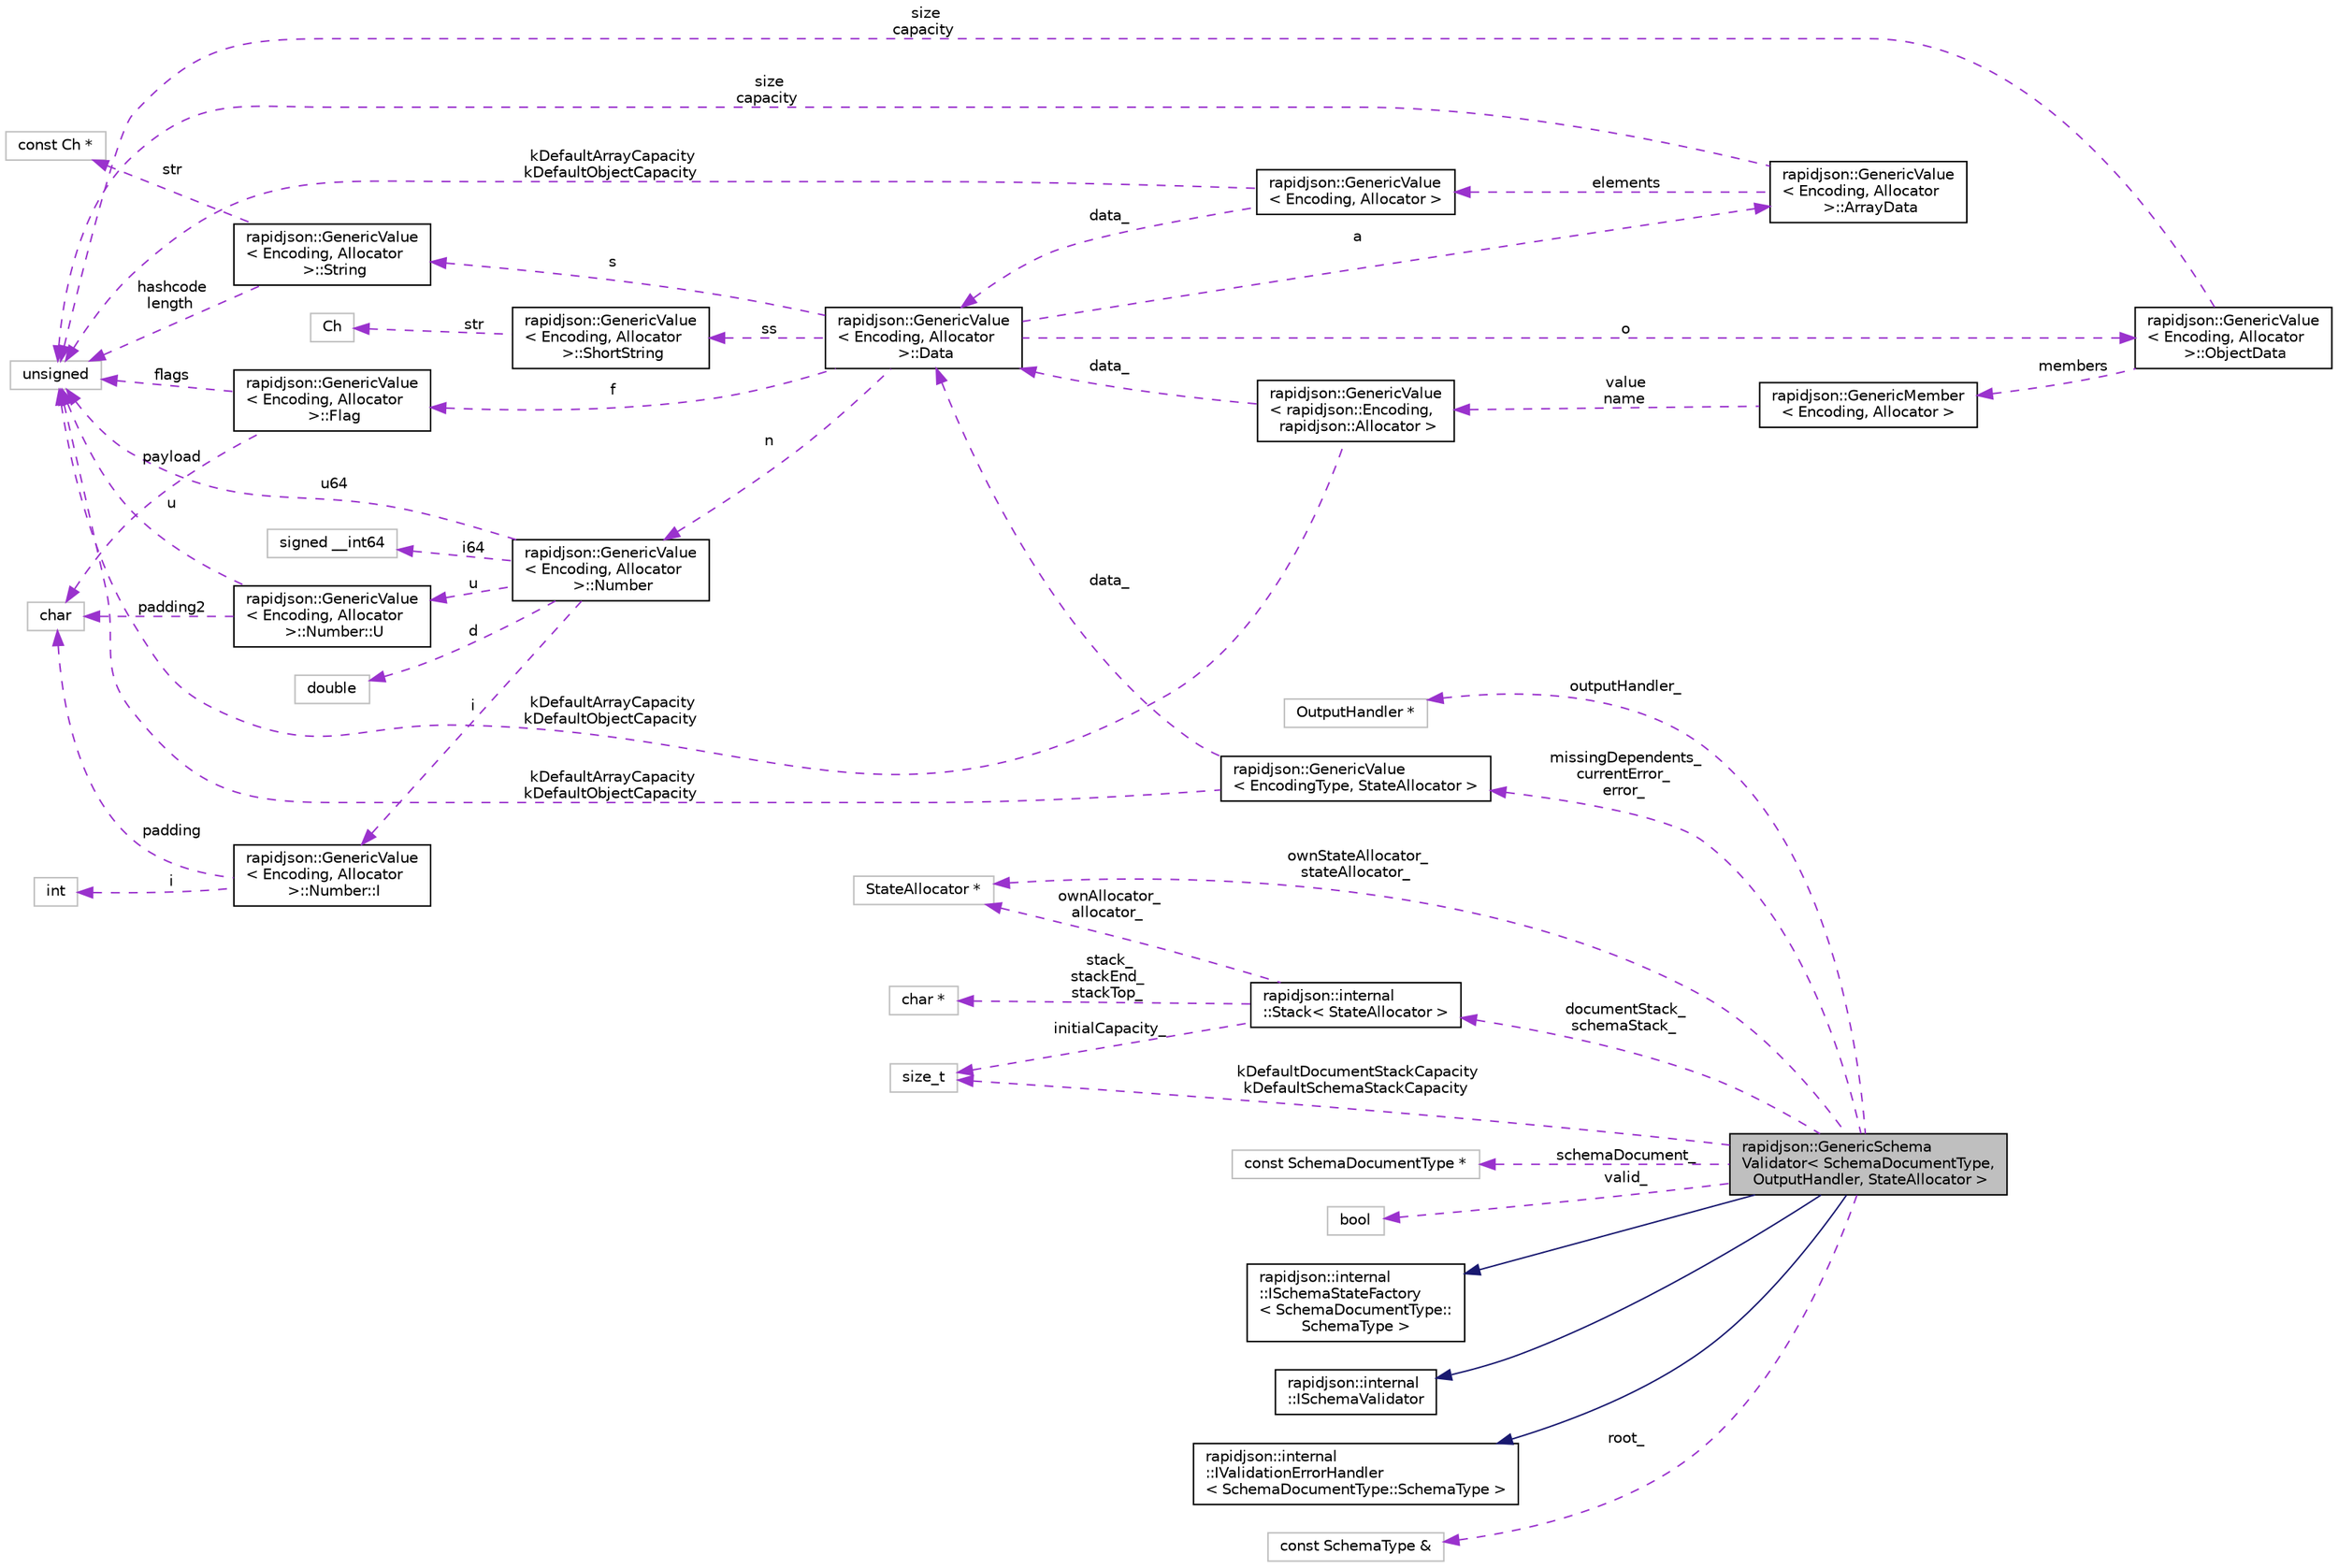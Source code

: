 digraph "rapidjson::GenericSchemaValidator&lt; SchemaDocumentType, OutputHandler, StateAllocator &gt;"
{
 // INTERACTIVE_SVG=YES
 // LATEX_PDF_SIZE
  edge [fontname="Helvetica",fontsize="10",labelfontname="Helvetica",labelfontsize="10"];
  node [fontname="Helvetica",fontsize="10",shape=record];
  rankdir="LR";
  Node4 [label="rapidjson::GenericSchema\lValidator\< SchemaDocumentType,\l OutputHandler, StateAllocator \>",height=0.2,width=0.4,color="black", fillcolor="grey75", style="filled", fontcolor="black",tooltip="JSON Schema Validator."];
  Node5 -> Node4 [dir="back",color="midnightblue",fontsize="10",style="solid",fontname="Helvetica"];
  Node5 [label="rapidjson::internal\l::ISchemaStateFactory\l\< SchemaDocumentType::\lSchemaType \>",height=0.2,width=0.4,color="black", fillcolor="white", style="filled",URL="$classrapidjson_1_1internal_1_1_i_schema_state_factory.html",tooltip=" "];
  Node6 -> Node4 [dir="back",color="midnightblue",fontsize="10",style="solid",fontname="Helvetica"];
  Node6 [label="rapidjson::internal\l::ISchemaValidator",height=0.2,width=0.4,color="black", fillcolor="white", style="filled",URL="$classrapidjson_1_1internal_1_1_i_schema_validator.html",tooltip=" "];
  Node7 -> Node4 [dir="back",color="midnightblue",fontsize="10",style="solid",fontname="Helvetica"];
  Node7 [label="rapidjson::internal\l::IValidationErrorHandler\l\< SchemaDocumentType::SchemaType \>",height=0.2,width=0.4,color="black", fillcolor="white", style="filled",URL="$classrapidjson_1_1internal_1_1_i_validation_error_handler.html",tooltip=" "];
  Node8 -> Node4 [dir="back",color="darkorchid3",fontsize="10",style="dashed",label=" root_" ,fontname="Helvetica"];
  Node8 [label="const SchemaType &",height=0.2,width=0.4,color="grey75", fillcolor="white", style="filled",tooltip=" "];
  Node9 -> Node4 [dir="back",color="darkorchid3",fontsize="10",style="dashed",label=" missingDependents_\ncurrentError_\nerror_" ,fontname="Helvetica"];
  Node9 [label="rapidjson::GenericValue\l\< EncodingType, StateAllocator \>",height=0.2,width=0.4,color="black", fillcolor="white", style="filled",URL="$classrapidjson_1_1_generic_value.html",tooltip=" "];
  Node10 -> Node9 [dir="back",color="darkorchid3",fontsize="10",style="dashed",label=" kDefaultArrayCapacity\nkDefaultObjectCapacity" ,fontname="Helvetica"];
  Node10 [label="unsigned",height=0.2,width=0.4,color="grey75", fillcolor="white", style="filled",tooltip=" "];
  Node11 -> Node9 [dir="back",color="darkorchid3",fontsize="10",style="dashed",label=" data_" ,fontname="Helvetica"];
  Node11 [label="rapidjson::GenericValue\l\< Encoding, Allocator\l \>::Data",height=0.2,width=0.4,color="black", fillcolor="white", style="filled",URL="$unionrapidjson_1_1_generic_value_1_1_data.html",tooltip=" "];
  Node12 -> Node11 [dir="back",color="darkorchid3",fontsize="10",style="dashed",label=" ss" ,fontname="Helvetica"];
  Node12 [label="rapidjson::GenericValue\l\< Encoding, Allocator\l \>::ShortString",height=0.2,width=0.4,color="black", fillcolor="white", style="filled",URL="$structrapidjson_1_1_generic_value_1_1_short_string.html",tooltip=" "];
  Node13 -> Node12 [dir="back",color="darkorchid3",fontsize="10",style="dashed",label=" str" ,fontname="Helvetica"];
  Node13 [label="Ch",height=0.2,width=0.4,color="grey75", fillcolor="white", style="filled",tooltip=" "];
  Node14 -> Node11 [dir="back",color="darkorchid3",fontsize="10",style="dashed",label=" f" ,fontname="Helvetica"];
  Node14 [label="rapidjson::GenericValue\l\< Encoding, Allocator\l \>::Flag",height=0.2,width=0.4,color="black", fillcolor="white", style="filled",URL="$structrapidjson_1_1_generic_value_1_1_flag.html",tooltip=" "];
  Node15 -> Node14 [dir="back",color="darkorchid3",fontsize="10",style="dashed",label=" payload" ,fontname="Helvetica"];
  Node15 [label="char",height=0.2,width=0.4,color="grey75", fillcolor="white", style="filled",tooltip=" "];
  Node10 -> Node14 [dir="back",color="darkorchid3",fontsize="10",style="dashed",label=" flags" ,fontname="Helvetica"];
  Node16 -> Node11 [dir="back",color="darkorchid3",fontsize="10",style="dashed",label=" a" ,fontname="Helvetica"];
  Node16 [label="rapidjson::GenericValue\l\< Encoding, Allocator\l \>::ArrayData",height=0.2,width=0.4,color="black", fillcolor="white", style="filled",URL="$structrapidjson_1_1_generic_value_1_1_array_data.html",tooltip=" "];
  Node17 -> Node16 [dir="back",color="darkorchid3",fontsize="10",style="dashed",label=" elements" ,fontname="Helvetica"];
  Node17 [label="rapidjson::GenericValue\l\< Encoding, Allocator \>",height=0.2,width=0.4,color="black", fillcolor="white", style="filled",URL="$classrapidjson_1_1_generic_value.html",tooltip="Represents a JSON value. Use Value for UTF8 encoding and default allocator."];
  Node10 -> Node17 [dir="back",color="darkorchid3",fontsize="10",style="dashed",label=" kDefaultArrayCapacity\nkDefaultObjectCapacity" ,fontname="Helvetica"];
  Node11 -> Node17 [dir="back",color="darkorchid3",fontsize="10",style="dashed",label=" data_" ,fontname="Helvetica"];
  Node10 -> Node16 [dir="back",color="darkorchid3",fontsize="10",style="dashed",label=" size\ncapacity" ,fontname="Helvetica"];
  Node18 -> Node11 [dir="back",color="darkorchid3",fontsize="10",style="dashed",label=" o" ,fontname="Helvetica"];
  Node18 [label="rapidjson::GenericValue\l\< Encoding, Allocator\l \>::ObjectData",height=0.2,width=0.4,color="black", fillcolor="white", style="filled",URL="$structrapidjson_1_1_generic_value_1_1_object_data.html",tooltip=" "];
  Node19 -> Node18 [dir="back",color="darkorchid3",fontsize="10",style="dashed",label=" members" ,fontname="Helvetica"];
  Node19 [label="rapidjson::GenericMember\l\< Encoding, Allocator \>",height=0.2,width=0.4,color="black", fillcolor="white", style="filled",URL="$structrapidjson_1_1_generic_member.html",tooltip="Name-value pair in a JSON object value."];
  Node20 -> Node19 [dir="back",color="darkorchid3",fontsize="10",style="dashed",label=" value\nname" ,fontname="Helvetica"];
  Node20 [label="rapidjson::GenericValue\l\< rapidjson::Encoding,\l rapidjson::Allocator \>",height=0.2,width=0.4,color="black", fillcolor="white", style="filled",URL="$classrapidjson_1_1_generic_value.html",tooltip=" "];
  Node10 -> Node20 [dir="back",color="darkorchid3",fontsize="10",style="dashed",label=" kDefaultArrayCapacity\nkDefaultObjectCapacity" ,fontname="Helvetica"];
  Node11 -> Node20 [dir="back",color="darkorchid3",fontsize="10",style="dashed",label=" data_" ,fontname="Helvetica"];
  Node10 -> Node18 [dir="back",color="darkorchid3",fontsize="10",style="dashed",label=" size\ncapacity" ,fontname="Helvetica"];
  Node21 -> Node11 [dir="back",color="darkorchid3",fontsize="10",style="dashed",label=" n" ,fontname="Helvetica"];
  Node21 [label="rapidjson::GenericValue\l\< Encoding, Allocator\l \>::Number",height=0.2,width=0.4,color="black", fillcolor="white", style="filled",URL="$unionrapidjson_1_1_generic_value_1_1_number.html",tooltip=" "];
  Node22 -> Node21 [dir="back",color="darkorchid3",fontsize="10",style="dashed",label=" d" ,fontname="Helvetica"];
  Node22 [label="double",height=0.2,width=0.4,color="grey75", fillcolor="white", style="filled",tooltip=" "];
  Node23 -> Node21 [dir="back",color="darkorchid3",fontsize="10",style="dashed",label=" i" ,fontname="Helvetica"];
  Node23 [label="rapidjson::GenericValue\l\< Encoding, Allocator\l \>::Number::I",height=0.2,width=0.4,color="black", fillcolor="white", style="filled",URL="$structrapidjson_1_1_generic_value_1_1_number_1_1_i.html",tooltip=" "];
  Node15 -> Node23 [dir="back",color="darkorchid3",fontsize="10",style="dashed",label=" padding" ,fontname="Helvetica"];
  Node24 -> Node23 [dir="back",color="darkorchid3",fontsize="10",style="dashed",label=" i" ,fontname="Helvetica"];
  Node24 [label="int",height=0.2,width=0.4,color="grey75", fillcolor="white", style="filled",tooltip=" "];
  Node25 -> Node21 [dir="back",color="darkorchid3",fontsize="10",style="dashed",label=" i64" ,fontname="Helvetica"];
  Node25 [label="signed __int64",height=0.2,width=0.4,color="grey75", fillcolor="white", style="filled",tooltip=" "];
  Node10 -> Node21 [dir="back",color="darkorchid3",fontsize="10",style="dashed",label=" u64" ,fontname="Helvetica"];
  Node26 -> Node21 [dir="back",color="darkorchid3",fontsize="10",style="dashed",label=" u" ,fontname="Helvetica"];
  Node26 [label="rapidjson::GenericValue\l\< Encoding, Allocator\l \>::Number::U",height=0.2,width=0.4,color="black", fillcolor="white", style="filled",URL="$structrapidjson_1_1_generic_value_1_1_number_1_1_u.html",tooltip=" "];
  Node15 -> Node26 [dir="back",color="darkorchid3",fontsize="10",style="dashed",label=" padding2" ,fontname="Helvetica"];
  Node10 -> Node26 [dir="back",color="darkorchid3",fontsize="10",style="dashed",label=" u" ,fontname="Helvetica"];
  Node27 -> Node11 [dir="back",color="darkorchid3",fontsize="10",style="dashed",label=" s" ,fontname="Helvetica"];
  Node27 [label="rapidjson::GenericValue\l\< Encoding, Allocator\l \>::String",height=0.2,width=0.4,color="black", fillcolor="white", style="filled",URL="$structrapidjson_1_1_generic_value_1_1_string.html",tooltip=" "];
  Node28 -> Node27 [dir="back",color="darkorchid3",fontsize="10",style="dashed",label=" str" ,fontname="Helvetica"];
  Node28 [label="const Ch *",height=0.2,width=0.4,color="grey75", fillcolor="white", style="filled",tooltip=" "];
  Node10 -> Node27 [dir="back",color="darkorchid3",fontsize="10",style="dashed",label=" hashcode\nlength" ,fontname="Helvetica"];
  Node29 -> Node4 [dir="back",color="darkorchid3",fontsize="10",style="dashed",label=" outputHandler_" ,fontname="Helvetica"];
  Node29 [label="OutputHandler *",height=0.2,width=0.4,color="grey75", fillcolor="white", style="filled",tooltip=" "];
  Node30 -> Node4 [dir="back",color="darkorchid3",fontsize="10",style="dashed",label=" ownStateAllocator_\nstateAllocator_" ,fontname="Helvetica"];
  Node30 [label="StateAllocator *",height=0.2,width=0.4,color="grey75", fillcolor="white", style="filled",tooltip=" "];
  Node31 -> Node4 [dir="back",color="darkorchid3",fontsize="10",style="dashed",label=" schemaDocument_" ,fontname="Helvetica"];
  Node31 [label="const SchemaDocumentType *",height=0.2,width=0.4,color="grey75", fillcolor="white", style="filled",tooltip=" "];
  Node32 -> Node4 [dir="back",color="darkorchid3",fontsize="10",style="dashed",label=" valid_" ,fontname="Helvetica"];
  Node32 [label="bool",height=0.2,width=0.4,color="grey75", fillcolor="white", style="filled",tooltip=" "];
  Node33 -> Node4 [dir="back",color="darkorchid3",fontsize="10",style="dashed",label=" kDefaultDocumentStackCapacity\nkDefaultSchemaStackCapacity" ,fontname="Helvetica"];
  Node33 [label="size_t",height=0.2,width=0.4,color="grey75", fillcolor="white", style="filled",tooltip=" "];
  Node34 -> Node4 [dir="back",color="darkorchid3",fontsize="10",style="dashed",label=" documentStack_\nschemaStack_" ,fontname="Helvetica"];
  Node34 [label="rapidjson::internal\l::Stack\< StateAllocator \>",height=0.2,width=0.4,color="black", fillcolor="white", style="filled",URL="$classrapidjson_1_1internal_1_1_stack.html",tooltip=" "];
  Node30 -> Node34 [dir="back",color="darkorchid3",fontsize="10",style="dashed",label=" ownAllocator_\nallocator_" ,fontname="Helvetica"];
  Node33 -> Node34 [dir="back",color="darkorchid3",fontsize="10",style="dashed",label=" initialCapacity_" ,fontname="Helvetica"];
  Node35 -> Node34 [dir="back",color="darkorchid3",fontsize="10",style="dashed",label=" stack_\nstackEnd_\nstackTop_" ,fontname="Helvetica"];
  Node35 [label="char *",height=0.2,width=0.4,color="grey75", fillcolor="white", style="filled",tooltip=" "];
}

